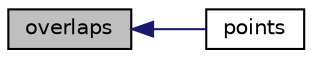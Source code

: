 digraph "overlaps"
{
  bgcolor="transparent";
  edge [fontname="Helvetica",fontsize="10",labelfontname="Helvetica",labelfontsize="10"];
  node [fontname="Helvetica",fontsize="10",shape=record];
  rankdir="LR";
  Node1 [label="overlaps",height=0.2,width=0.4,color="black", fillcolor="grey75", style="filled", fontcolor="black"];
  Node1 -> Node2 [dir="back",color="midnightblue",fontsize="10",style="solid",fontname="Helvetica"];
  Node2 [label="points",height=0.2,width=0.4,color="black",URL="$a02337.html#a93d8a916aed41c1dcb28f808215999da",tooltip="Get the points that define the surface. "];
}
